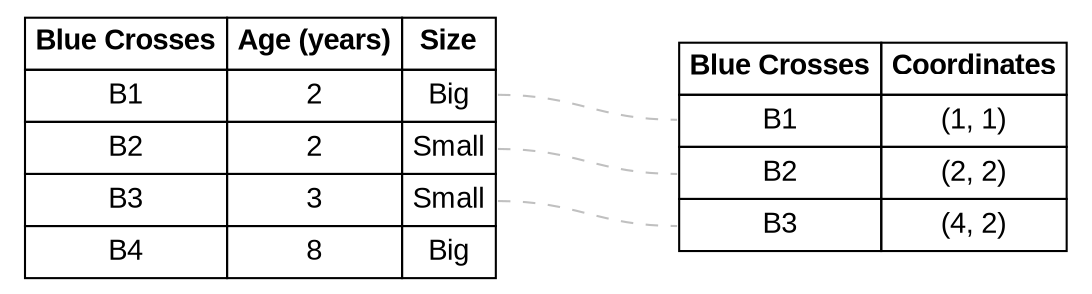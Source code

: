 digraph G  
{
   node[ shape = none, fontname = "Arial" ];
   edge [arrowhead=none, style=dashed, color = grey];

    set1[ label=<
    <TABLE BORDER="0" CELLBORDER="1" CELLSPACING="0" CELLPADDING="4">
        <TR>
            <TD><B>Blue Crosses</B></TD>
            <TD><B>Age (years)</B></TD>
            <TD><B>Size</B></TD>
        </TR>
        <TR>
            <TD>B1</TD>
            <TD>2</TD>
            <TD PORT="b1">Big</TD>
        </TR>
        <TR>
            <TD>B2</TD>
            <TD>2</TD>
            <TD PORT="b2">Small</TD>
        </TR>
        <TR>
            <TD>B3</TD>
            <TD>3</TD>
            <TD PORT="b3">Small</TD>
        </TR>
        <TR>
            <TD>B4</TD>
            <TD>8</TD>
            <TD>Big</TD>
        </TR>
    </TABLE>>];

    set2[ label=<
    <TABLE BORDER="0" CELLBORDER="1" CELLSPACING="0" CELLPADDING="4">
        <TR>
            <TD><B>Blue Crosses</B></TD>
            <TD><B>Coordinates</B></TD>
        </TR>
        <TR>
            <TD PORT="b1">B1</TD>
            <TD>(1, 1)</TD>
        </TR>
        <TR>
            <TD PORT="b2">B2</TD>
            <TD>(2, 2)</TD>
        </TR>
        <TR>
            <TD PORT="b3">B3</TD>
            <TD>(4, 2)</TD>
        </TR>
    </TABLE>>];    

    # layout
    nodesep = 1;                /* increase distance distance between nodes */
    { rank = same; set1 set2 }

    set1:b1 -> set2:b1; 
    set1:b2 -> set2:b2;
    set1:b3 -> set2:b3;
}